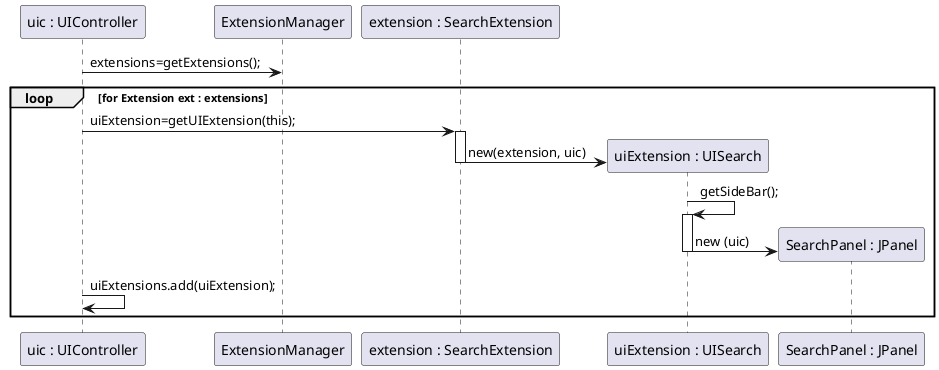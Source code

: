   @startuml doc-files/core07_02_design_1.png
  participant "uic : UIController" as UIC
  participant ExtensionManager as ExtM
  participant "extension : SearchExtension" as EExample
  participant "uiExtension : UISearch" as UIExt
  participant "SearchPanel : JPanel" as cp
  UIC -> ExtM : extensions=getExtensions();
  loop for Extension ext : extensions
  	UIC -> EExample : uiExtension=getUIExtension(this);
  	activate EExample
  	create UIExt
  	EExample -> UIExt : new(extension, uic)
  	deactivate EExample
  	UIExt -> UIExt : getSideBar();
  	activate UIExt
  	create cp
  	UIExt -> cp :  new (uic)
  	deactivate UIExt
  	UIC -> UIC : uiExtensions.add(uiExtension);
  end
  @enduml